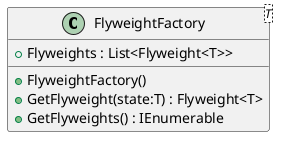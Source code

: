 @startuml
class "FlyweightFactory"<T> {
    + FlyweightFactory()
    + Flyweights : List<Flyweight<T>>
    + GetFlyweight(state:T) : Flyweight<T>
    + GetFlyweights() : IEnumerable
}
@enduml
